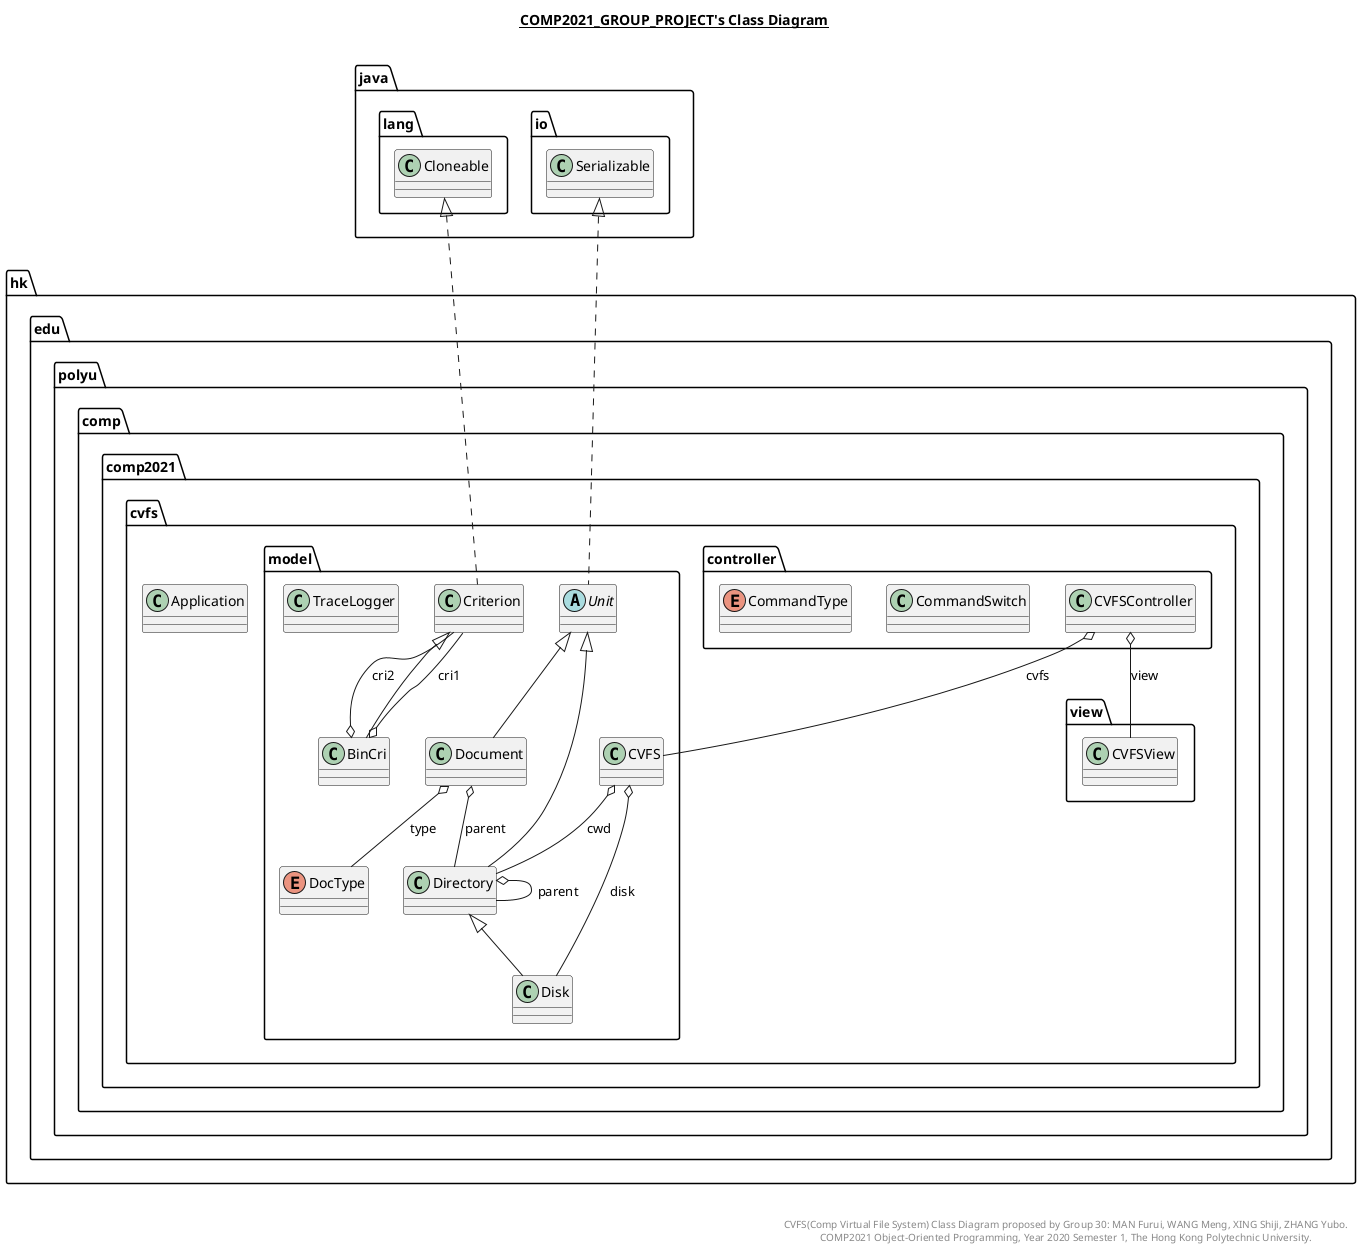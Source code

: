 @startuml

title __COMP2021_GROUP_PROJECT's Class Diagram__\n

  namespace hk.edu.polyu.comp.comp2021.cvfs {
    class hk.edu.polyu.comp.comp2021.cvfs.Application {
    }
  }
  

  namespace hk.edu.polyu.comp.comp2021.cvfs {
    namespace controller {
      class hk.edu.polyu.comp.comp2021.cvfs.controller.CVFSController {
      }
    }
  }
  

  namespace hk.edu.polyu.comp.comp2021.cvfs {
    namespace controller {
      class hk.edu.polyu.comp.comp2021.cvfs.controller.CommandSwitch {
      }
    }
  }
  

  namespace hk.edu.polyu.comp.comp2021.cvfs {
    namespace controller {
      enum CommandType {
      }
    }
  }
  

  namespace hk.edu.polyu.comp.comp2021.cvfs {
    namespace model {
      class hk.edu.polyu.comp.comp2021.cvfs.model.BinCri {
      }
    }
  }
  

  namespace hk.edu.polyu.comp.comp2021.cvfs {
    namespace model {
      class hk.edu.polyu.comp.comp2021.cvfs.model.CVFS {
      }
    }
  }
  

  namespace hk.edu.polyu.comp.comp2021.cvfs {
    namespace model {
      class hk.edu.polyu.comp.comp2021.cvfs.model.Criterion {
      }
    }
  }
  

  namespace hk.edu.polyu.comp.comp2021.cvfs {
    namespace model {
      class hk.edu.polyu.comp.comp2021.cvfs.model.Directory {
      }
    }
  }
  

  namespace hk.edu.polyu.comp.comp2021.cvfs {
    namespace model {
      class hk.edu.polyu.comp.comp2021.cvfs.model.Disk {
      }
    }
  }
  

  namespace hk.edu.polyu.comp.comp2021.cvfs {
    namespace model {
      enum DocType {
      }
    }
  }
  

  namespace hk.edu.polyu.comp.comp2021.cvfs {
    namespace model {
      class hk.edu.polyu.comp.comp2021.cvfs.model.Document {
      }
    }
  }
  

  namespace hk.edu.polyu.comp.comp2021.cvfs {
    namespace model {
      class hk.edu.polyu.comp.comp2021.cvfs.model.TraceLogger {
      }
    }
  }
  

  namespace hk.edu.polyu.comp.comp2021.cvfs {
    namespace model {
      abstract class hk.edu.polyu.comp.comp2021.cvfs.model.Unit {
      }
    }
  }
  

  namespace hk.edu.polyu.comp.comp2021.cvfs {
    namespace view {
      class hk.edu.polyu.comp.comp2021.cvfs.view.CVFSView {
      }
    }
  }
  

  hk.edu.polyu.comp.comp2021.cvfs.controller.CVFSController o-- hk.edu.polyu.comp.comp2021.cvfs.model.CVFS : cvfs
  hk.edu.polyu.comp.comp2021.cvfs.controller.CVFSController o-- hk.edu.polyu.comp.comp2021.cvfs.controller.CVFSController.loggerParser : logger
  hk.edu.polyu.comp.comp2021.cvfs.controller.CVFSController o-- hk.edu.polyu.comp.comp2021.cvfs.view.CVFSView : view
  hk.edu.polyu.comp.comp2021.cvfs.model.BinCri -up-|> hk.edu.polyu.comp.comp2021.cvfs.model.Criterion
  hk.edu.polyu.comp.comp2021.cvfs.model.BinCri o-- hk.edu.polyu.comp.comp2021.cvfs.model.Criterion : cri1
  hk.edu.polyu.comp.comp2021.cvfs.model.BinCri o-- hk.edu.polyu.comp.comp2021.cvfs.model.Criterion : cri2
  hk.edu.polyu.comp.comp2021.cvfs.model.CVFS o-- hk.edu.polyu.comp.comp2021.cvfs.model.Directory : cwd
  hk.edu.polyu.comp.comp2021.cvfs.model.CVFS o-- hk.edu.polyu.comp.comp2021.cvfs.model.Disk : disk
  hk.edu.polyu.comp.comp2021.cvfs.model.Criterion .up.|> java.lang.Cloneable
  hk.edu.polyu.comp.comp2021.cvfs.model.Directory -up-|> hk.edu.polyu.comp.comp2021.cvfs.model.Unit
  hk.edu.polyu.comp.comp2021.cvfs.model.Directory o-- hk.edu.polyu.comp.comp2021.cvfs.model.Directory : parent
  hk.edu.polyu.comp.comp2021.cvfs.model.Disk -up-|> hk.edu.polyu.comp.comp2021.cvfs.model.Directory
  hk.edu.polyu.comp.comp2021.cvfs.model.Document -up-|> hk.edu.polyu.comp.comp2021.cvfs.model.Unit
  hk.edu.polyu.comp.comp2021.cvfs.model.Document o-- hk.edu.polyu.comp.comp2021.cvfs.model.Directory : parent
  hk.edu.polyu.comp.comp2021.cvfs.model.Document o-- hk.edu.polyu.comp.comp2021.cvfs.model.DocType : type
  hk.edu.polyu.comp.comp2021.cvfs.model.Unit .up.|> java.io.Serializable


right footer


CVFS(Comp Virtual File System) Class Diagram proposed by Group 30: MAN Furui, WANG Meng, XING Shiji, ZHANG Yubo.
COMP2021 Object-Oriented Programming, Year 2020 Semester 1, The Hong Kong Polytechnic University.
endfooter

@enduml
